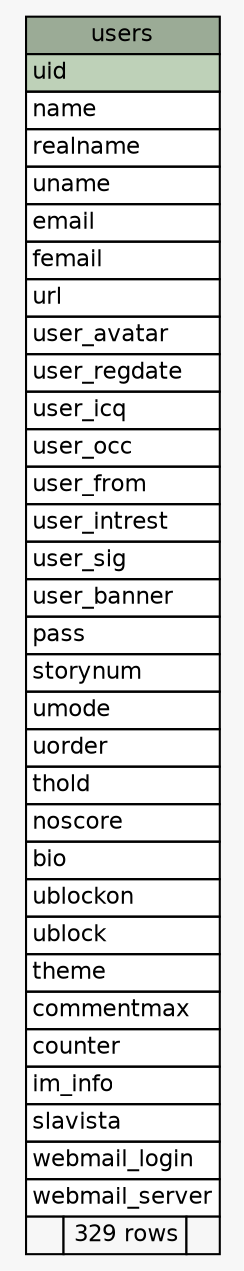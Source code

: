 // dot 2.38.0 on Mac OS X 10.9.4
// SchemaSpy rev 590
digraph "users" {
  graph [
    rankdir="RL"
    bgcolor="#f7f7f7"
    nodesep="0.18"
    ranksep="0.46"
    fontname="Helvetica"
    fontsize="11"
  ];
  node [
    fontname="Helvetica"
    fontsize="11"
    shape="plaintext"
  ];
  edge [
    arrowsize="0.8"
  ];
  "users" [
    label=<
    <TABLE BORDER="0" CELLBORDER="1" CELLSPACING="0" BGCOLOR="#ffffff">
      <TR><TD COLSPAN="3" BGCOLOR="#9bab96" ALIGN="CENTER">users</TD></TR>
      <TR><TD PORT="uid" COLSPAN="3" BGCOLOR="#bed1b8" ALIGN="LEFT">uid</TD></TR>
      <TR><TD PORT="name" COLSPAN="3" ALIGN="LEFT">name</TD></TR>
      <TR><TD PORT="realname" COLSPAN="3" ALIGN="LEFT">realname</TD></TR>
      <TR><TD PORT="uname" COLSPAN="3" ALIGN="LEFT">uname</TD></TR>
      <TR><TD PORT="email" COLSPAN="3" ALIGN="LEFT">email</TD></TR>
      <TR><TD PORT="femail" COLSPAN="3" ALIGN="LEFT">femail</TD></TR>
      <TR><TD PORT="url" COLSPAN="3" ALIGN="LEFT">url</TD></TR>
      <TR><TD PORT="user_avatar" COLSPAN="3" ALIGN="LEFT">user_avatar</TD></TR>
      <TR><TD PORT="user_regdate" COLSPAN="3" ALIGN="LEFT">user_regdate</TD></TR>
      <TR><TD PORT="user_icq" COLSPAN="3" ALIGN="LEFT">user_icq</TD></TR>
      <TR><TD PORT="user_occ" COLSPAN="3" ALIGN="LEFT">user_occ</TD></TR>
      <TR><TD PORT="user_from" COLSPAN="3" ALIGN="LEFT">user_from</TD></TR>
      <TR><TD PORT="user_intrest" COLSPAN="3" ALIGN="LEFT">user_intrest</TD></TR>
      <TR><TD PORT="user_sig" COLSPAN="3" ALIGN="LEFT">user_sig</TD></TR>
      <TR><TD PORT="user_banner" COLSPAN="3" ALIGN="LEFT">user_banner</TD></TR>
      <TR><TD PORT="pass" COLSPAN="3" ALIGN="LEFT">pass</TD></TR>
      <TR><TD PORT="storynum" COLSPAN="3" ALIGN="LEFT">storynum</TD></TR>
      <TR><TD PORT="umode" COLSPAN="3" ALIGN="LEFT">umode</TD></TR>
      <TR><TD PORT="uorder" COLSPAN="3" ALIGN="LEFT">uorder</TD></TR>
      <TR><TD PORT="thold" COLSPAN="3" ALIGN="LEFT">thold</TD></TR>
      <TR><TD PORT="noscore" COLSPAN="3" ALIGN="LEFT">noscore</TD></TR>
      <TR><TD PORT="bio" COLSPAN="3" ALIGN="LEFT">bio</TD></TR>
      <TR><TD PORT="ublockon" COLSPAN="3" ALIGN="LEFT">ublockon</TD></TR>
      <TR><TD PORT="ublock" COLSPAN="3" ALIGN="LEFT">ublock</TD></TR>
      <TR><TD PORT="theme" COLSPAN="3" ALIGN="LEFT">theme</TD></TR>
      <TR><TD PORT="commentmax" COLSPAN="3" ALIGN="LEFT">commentmax</TD></TR>
      <TR><TD PORT="counter" COLSPAN="3" ALIGN="LEFT">counter</TD></TR>
      <TR><TD PORT="im_info" COLSPAN="3" ALIGN="LEFT">im_info</TD></TR>
      <TR><TD PORT="slavista" COLSPAN="3" ALIGN="LEFT">slavista</TD></TR>
      <TR><TD PORT="webmail_login" COLSPAN="3" ALIGN="LEFT">webmail_login</TD></TR>
      <TR><TD PORT="webmail_server" COLSPAN="3" ALIGN="LEFT">webmail_server</TD></TR>
      <TR><TD ALIGN="LEFT" BGCOLOR="#f7f7f7">  </TD><TD ALIGN="RIGHT" BGCOLOR="#f7f7f7">329 rows</TD><TD ALIGN="RIGHT" BGCOLOR="#f7f7f7">  </TD></TR>
    </TABLE>>
    URL="tables/users.html"
    tooltip="users"
  ];
}
